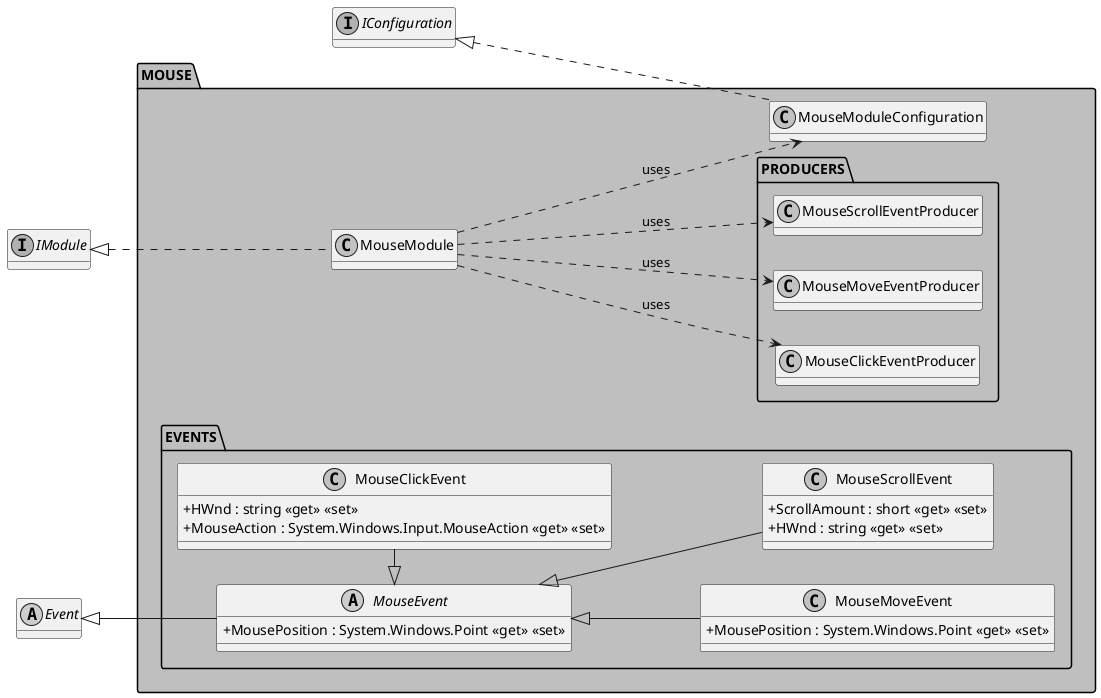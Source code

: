 @startuml MODULES_MOUSE
skinparam monochrome true
'skinparam linetype ortho
skinparam classAttributeIconSize 0

left to right direction
hide empty fields
!startsub default
package "MOUSE" #BFBFBF {
    class MouseModule 
    class MouseModuleConfiguration

    package "EVENTS" {
        abstract class MouseEvent {
            + MousePosition : System.Windows.Point <<get>> <<set>>
        }

        class MouseMoveEvent {
            + MousePosition : System.Windows.Point <<get>> <<set>>
        }

        class MouseClickEvent {
            + HWnd : string <<get>> <<set>>
            + MouseAction : System.Windows.Input.MouseAction <<get>> <<set>>
        }
        
        class MouseScrollEvent {
            + ScrollAmount : short <<get>> <<set>>
            + HWnd : string <<get>> <<set>>
        }
    }

    package "PRODUCERS" {
        class MouseClickEventProducer
        class MouseMoveEventProducer
        class MouseScrollEventProducer
    }
}

' Mouse
interface IConfiguration
interface IModule
abstract class Event
Event <|-- MouseEvent
IModule <|.. MouseModule
IConfiguration <|.. MouseModuleConfiguration
MouseEvent <|- MouseClickEvent
MouseEvent <|-- MouseScrollEvent
MouseEvent <|-- MouseMoveEvent
MouseModule ..> MouseMoveEventProducer : "uses"
MouseModule ..> MouseClickEventProducer : "uses"
MouseModule ..> MouseScrollEventProducer : "uses"
MouseModule ..> MouseModuleConfiguration : "uses"
!endsub
@enduml
